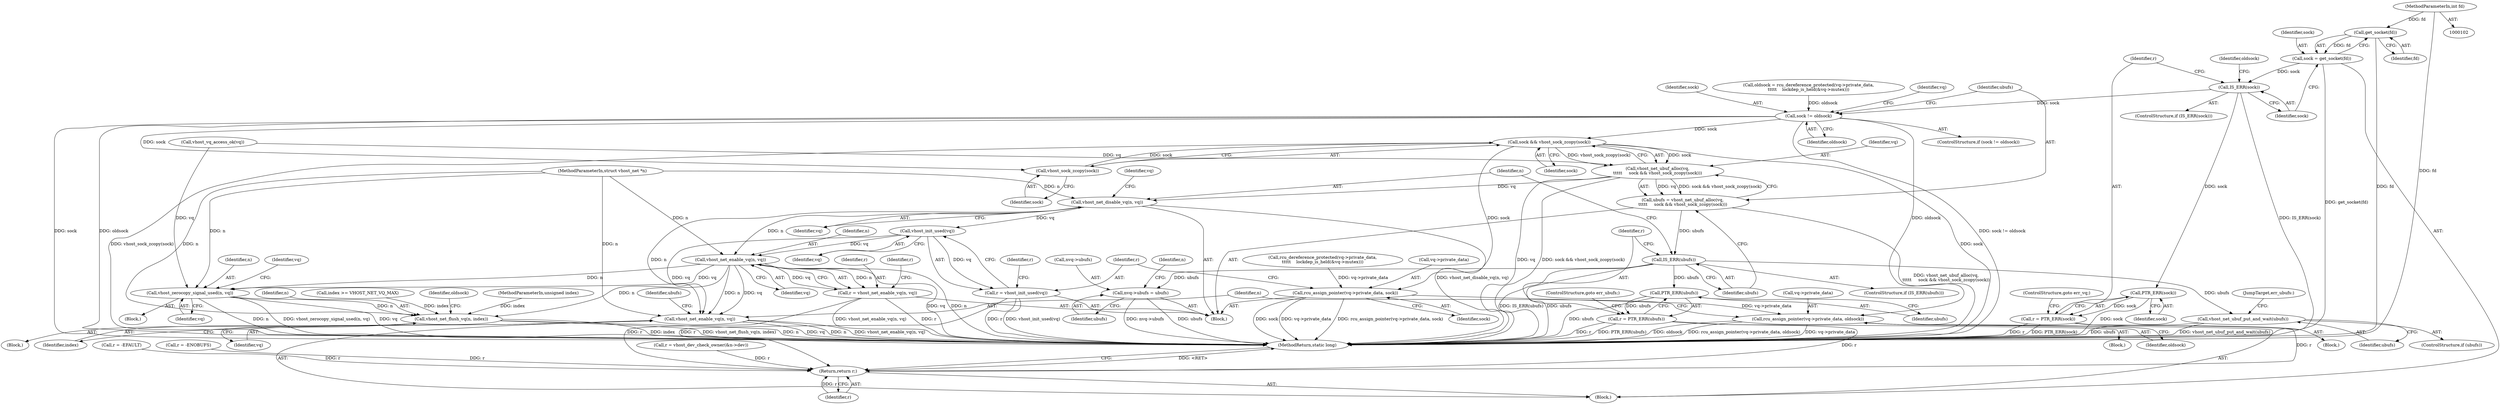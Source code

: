 digraph "0_linux_dd7633ecd553a5e304d349aa6f8eb8a0417098c5@API" {
"1000179" [label="(Call,get_socket(fd))"];
"1000105" [label="(MethodParameterIn,int fd)"];
"1000177" [label="(Call,sock = get_socket(fd))"];
"1000182" [label="(Call,IS_ERR(sock))"];
"1000187" [label="(Call,PTR_ERR(sock))"];
"1000185" [label="(Call,r = PTR_ERR(sock))"];
"1000345" [label="(Return,return r;)"];
"1000202" [label="(Call,sock != oldsock)"];
"1000210" [label="(Call,sock && vhost_sock_zcopy(sock))"];
"1000208" [label="(Call,vhost_net_ubuf_alloc(vq,\n\t\t\t\t\t     sock && vhost_sock_zcopy(sock)))"];
"1000206" [label="(Call,ubufs = vhost_net_ubuf_alloc(vq,\n\t\t\t\t\t     sock && vhost_sock_zcopy(sock)))"];
"1000215" [label="(Call,IS_ERR(ubufs))"];
"1000220" [label="(Call,PTR_ERR(ubufs))"];
"1000218" [label="(Call,r = PTR_ERR(ubufs))"];
"1000251" [label="(Call,nvq->ubufs = ubufs)"];
"1000324" [label="(Call,vhost_net_ubuf_put_and_wait(ubufs))"];
"1000223" [label="(Call,vhost_net_disable_vq(n, vq))"];
"1000233" [label="(Call,vhost_init_used(vq))"];
"1000231" [label="(Call,r = vhost_init_used(vq))"];
"1000240" [label="(Call,vhost_net_enable_vq(n, vq))"];
"1000238" [label="(Call,r = vhost_net_enable_vq(n, vq))"];
"1000286" [label="(Call,vhost_zerocopy_signal_used(n, vq))"];
"1000297" [label="(Call,vhost_net_flush_vq(n, index))"];
"1000319" [label="(Call,vhost_net_enable_vq(n, vq))"];
"1000226" [label="(Call,rcu_assign_pointer(vq->private_data, sock))"];
"1000314" [label="(Call,rcu_assign_pointer(vq->private_data, oldsock))"];
"1000212" [label="(Call,vhost_sock_zcopy(sock))"];
"1000139" [label="(Call,r = -ENOBUFS)"];
"1000105" [label="(MethodParameterIn,int fd)"];
"1000345" [label="(Return,return r;)"];
"1000222" [label="(ControlStructure,goto err_ubufs;)"];
"1000320" [label="(Identifier,n)"];
"1000216" [label="(Identifier,ubufs)"];
"1000242" [label="(Identifier,vq)"];
"1000318" [label="(Identifier,oldsock)"];
"1000315" [label="(Call,vq->private_data)"];
"1000187" [label="(Call,PTR_ERR(sock))"];
"1000287" [label="(Identifier,n)"];
"1000258" [label="(Identifier,n)"];
"1000226" [label="(Call,rcu_assign_pointer(vq->private_data, sock))"];
"1000103" [label="(MethodParameterIn,struct vhost_net *n)"];
"1000225" [label="(Identifier,vq)"];
"1000321" [label="(Identifier,vq)"];
"1000298" [label="(Identifier,n)"];
"1000169" [label="(Call,vhost_vq_access_ok(vq))"];
"1000214" [label="(ControlStructure,if (IS_ERR(ubufs)))"];
"1000223" [label="(Call,vhost_net_disable_vq(n, vq))"];
"1000220" [label="(Call,PTR_ERR(ubufs))"];
"1000323" [label="(Identifier,ubufs)"];
"1000238" [label="(Call,r = vhost_net_enable_vq(n, vq))"];
"1000186" [label="(Identifier,r)"];
"1000206" [label="(Call,ubufs = vhost_net_ubuf_alloc(vq,\n\t\t\t\t\t     sock && vhost_sock_zcopy(sock)))"];
"1000215" [label="(Call,IS_ERR(ubufs))"];
"1000231" [label="(Call,r = vhost_init_used(vq))"];
"1000208" [label="(Call,vhost_net_ubuf_alloc(vq,\n\t\t\t\t\t     sock && vhost_sock_zcopy(sock)))"];
"1000236" [label="(Identifier,r)"];
"1000302" [label="(Identifier,oldsock)"];
"1000251" [label="(Call,nvq->ubufs = ubufs)"];
"1000314" [label="(Call,rcu_assign_pointer(vq->private_data, oldsock))"];
"1000217" [label="(Block,)"];
"1000190" [label="(Call,oldsock = rcu_dereference_protected(vq->private_data,\n\t\t\t\t\t    lockdep_is_held(&vq->mutex)))"];
"1000286" [label="(Call,vhost_zerocopy_signal_used(n, vq))"];
"1000188" [label="(Identifier,sock)"];
"1000213" [label="(Identifier,sock)"];
"1000201" [label="(ControlStructure,if (sock != oldsock))"];
"1000184" [label="(Block,)"];
"1000178" [label="(Identifier,sock)"];
"1000189" [label="(ControlStructure,goto err_vq;)"];
"1000212" [label="(Call,vhost_sock_zcopy(sock))"];
"1000239" [label="(Identifier,r)"];
"1000191" [label="(Identifier,oldsock)"];
"1000230" [label="(Identifier,sock)"];
"1000218" [label="(Call,r = PTR_ERR(ubufs))"];
"1000322" [label="(ControlStructure,if (ubufs))"];
"1000221" [label="(Identifier,ubufs)"];
"1000192" [label="(Call,rcu_dereference_protected(vq->private_data,\n\t\t\t\t\t    lockdep_is_held(&vq->mutex)))"];
"1000124" [label="(Call,r = vhost_dev_check_owner(&n->dev))"];
"1000177" [label="(Call,sock = get_socket(fd))"];
"1000319" [label="(Call,vhost_net_enable_vq(n, vq))"];
"1000346" [label="(Identifier,r)"];
"1000255" [label="(Identifier,ubufs)"];
"1000244" [label="(Identifier,r)"];
"1000241" [label="(Identifier,n)"];
"1000210" [label="(Call,sock && vhost_sock_zcopy(sock))"];
"1000233" [label="(Call,vhost_init_used(vq))"];
"1000219" [label="(Identifier,r)"];
"1000274" [label="(Identifier,vq)"];
"1000207" [label="(Identifier,ubufs)"];
"1000232" [label="(Identifier,r)"];
"1000202" [label="(Call,sock != oldsock)"];
"1000347" [label="(MethodReturn,static long)"];
"1000104" [label="(MethodParameterIn,unsigned index)"];
"1000224" [label="(Identifier,n)"];
"1000172" [label="(Call,r = -EFAULT)"];
"1000182" [label="(Call,IS_ERR(sock))"];
"1000204" [label="(Identifier,oldsock)"];
"1000106" [label="(Block,)"];
"1000183" [label="(Identifier,sock)"];
"1000179" [label="(Call,get_socket(fd))"];
"1000234" [label="(Identifier,vq)"];
"1000203" [label="(Identifier,sock)"];
"1000185" [label="(Call,r = PTR_ERR(sock))"];
"1000180" [label="(Identifier,fd)"];
"1000292" [label="(Identifier,vq)"];
"1000240" [label="(Call,vhost_net_enable_vq(n, vq))"];
"1000325" [label="(Identifier,ubufs)"];
"1000326" [label="(JumpTarget,err_ubufs:)"];
"1000324" [label="(Call,vhost_net_ubuf_put_and_wait(ubufs))"];
"1000297" [label="(Call,vhost_net_flush_vq(n, index))"];
"1000296" [label="(Block,)"];
"1000228" [label="(Identifier,vq)"];
"1000278" [label="(Block,)"];
"1000205" [label="(Block,)"];
"1000252" [label="(Call,nvq->ubufs)"];
"1000211" [label="(Identifier,sock)"];
"1000299" [label="(Identifier,index)"];
"1000227" [label="(Call,vq->private_data)"];
"1000181" [label="(ControlStructure,if (IS_ERR(sock)))"];
"1000288" [label="(Identifier,vq)"];
"1000209" [label="(Identifier,vq)"];
"1000135" [label="(Call,index >= VHOST_NET_VQ_MAX)"];
"1000179" -> "1000177"  [label="AST: "];
"1000179" -> "1000180"  [label="CFG: "];
"1000180" -> "1000179"  [label="AST: "];
"1000177" -> "1000179"  [label="CFG: "];
"1000179" -> "1000347"  [label="DDG: fd"];
"1000179" -> "1000177"  [label="DDG: fd"];
"1000105" -> "1000179"  [label="DDG: fd"];
"1000105" -> "1000102"  [label="AST: "];
"1000105" -> "1000347"  [label="DDG: fd"];
"1000177" -> "1000106"  [label="AST: "];
"1000178" -> "1000177"  [label="AST: "];
"1000183" -> "1000177"  [label="CFG: "];
"1000177" -> "1000347"  [label="DDG: get_socket(fd)"];
"1000177" -> "1000182"  [label="DDG: sock"];
"1000182" -> "1000181"  [label="AST: "];
"1000182" -> "1000183"  [label="CFG: "];
"1000183" -> "1000182"  [label="AST: "];
"1000186" -> "1000182"  [label="CFG: "];
"1000191" -> "1000182"  [label="CFG: "];
"1000182" -> "1000347"  [label="DDG: IS_ERR(sock)"];
"1000182" -> "1000187"  [label="DDG: sock"];
"1000182" -> "1000202"  [label="DDG: sock"];
"1000187" -> "1000185"  [label="AST: "];
"1000187" -> "1000188"  [label="CFG: "];
"1000188" -> "1000187"  [label="AST: "];
"1000185" -> "1000187"  [label="CFG: "];
"1000187" -> "1000347"  [label="DDG: sock"];
"1000187" -> "1000185"  [label="DDG: sock"];
"1000185" -> "1000184"  [label="AST: "];
"1000186" -> "1000185"  [label="AST: "];
"1000189" -> "1000185"  [label="CFG: "];
"1000185" -> "1000347"  [label="DDG: r"];
"1000185" -> "1000347"  [label="DDG: PTR_ERR(sock)"];
"1000185" -> "1000345"  [label="DDG: r"];
"1000345" -> "1000106"  [label="AST: "];
"1000345" -> "1000346"  [label="CFG: "];
"1000346" -> "1000345"  [label="AST: "];
"1000347" -> "1000345"  [label="CFG: "];
"1000345" -> "1000347"  [label="DDG: <RET>"];
"1000346" -> "1000345"  [label="DDG: r"];
"1000124" -> "1000345"  [label="DDG: r"];
"1000238" -> "1000345"  [label="DDG: r"];
"1000218" -> "1000345"  [label="DDG: r"];
"1000139" -> "1000345"  [label="DDG: r"];
"1000231" -> "1000345"  [label="DDG: r"];
"1000172" -> "1000345"  [label="DDG: r"];
"1000202" -> "1000201"  [label="AST: "];
"1000202" -> "1000204"  [label="CFG: "];
"1000203" -> "1000202"  [label="AST: "];
"1000204" -> "1000202"  [label="AST: "];
"1000207" -> "1000202"  [label="CFG: "];
"1000274" -> "1000202"  [label="CFG: "];
"1000202" -> "1000347"  [label="DDG: sock"];
"1000202" -> "1000347"  [label="DDG: sock != oldsock"];
"1000202" -> "1000347"  [label="DDG: oldsock"];
"1000190" -> "1000202"  [label="DDG: oldsock"];
"1000202" -> "1000210"  [label="DDG: sock"];
"1000202" -> "1000212"  [label="DDG: sock"];
"1000202" -> "1000314"  [label="DDG: oldsock"];
"1000210" -> "1000208"  [label="AST: "];
"1000210" -> "1000211"  [label="CFG: "];
"1000210" -> "1000212"  [label="CFG: "];
"1000211" -> "1000210"  [label="AST: "];
"1000212" -> "1000210"  [label="AST: "];
"1000208" -> "1000210"  [label="CFG: "];
"1000210" -> "1000347"  [label="DDG: vhost_sock_zcopy(sock)"];
"1000210" -> "1000347"  [label="DDG: sock"];
"1000210" -> "1000208"  [label="DDG: sock"];
"1000210" -> "1000208"  [label="DDG: vhost_sock_zcopy(sock)"];
"1000212" -> "1000210"  [label="DDG: sock"];
"1000210" -> "1000226"  [label="DDG: sock"];
"1000208" -> "1000206"  [label="AST: "];
"1000209" -> "1000208"  [label="AST: "];
"1000206" -> "1000208"  [label="CFG: "];
"1000208" -> "1000347"  [label="DDG: vq"];
"1000208" -> "1000347"  [label="DDG: sock && vhost_sock_zcopy(sock)"];
"1000208" -> "1000206"  [label="DDG: vq"];
"1000208" -> "1000206"  [label="DDG: sock && vhost_sock_zcopy(sock)"];
"1000169" -> "1000208"  [label="DDG: vq"];
"1000208" -> "1000223"  [label="DDG: vq"];
"1000206" -> "1000205"  [label="AST: "];
"1000207" -> "1000206"  [label="AST: "];
"1000216" -> "1000206"  [label="CFG: "];
"1000206" -> "1000347"  [label="DDG: vhost_net_ubuf_alloc(vq,\n\t\t\t\t\t     sock && vhost_sock_zcopy(sock))"];
"1000206" -> "1000215"  [label="DDG: ubufs"];
"1000215" -> "1000214"  [label="AST: "];
"1000215" -> "1000216"  [label="CFG: "];
"1000216" -> "1000215"  [label="AST: "];
"1000219" -> "1000215"  [label="CFG: "];
"1000224" -> "1000215"  [label="CFG: "];
"1000215" -> "1000347"  [label="DDG: ubufs"];
"1000215" -> "1000347"  [label="DDG: IS_ERR(ubufs)"];
"1000215" -> "1000220"  [label="DDG: ubufs"];
"1000215" -> "1000251"  [label="DDG: ubufs"];
"1000215" -> "1000324"  [label="DDG: ubufs"];
"1000220" -> "1000218"  [label="AST: "];
"1000220" -> "1000221"  [label="CFG: "];
"1000221" -> "1000220"  [label="AST: "];
"1000218" -> "1000220"  [label="CFG: "];
"1000220" -> "1000347"  [label="DDG: ubufs"];
"1000220" -> "1000218"  [label="DDG: ubufs"];
"1000218" -> "1000217"  [label="AST: "];
"1000219" -> "1000218"  [label="AST: "];
"1000222" -> "1000218"  [label="CFG: "];
"1000218" -> "1000347"  [label="DDG: r"];
"1000218" -> "1000347"  [label="DDG: PTR_ERR(ubufs)"];
"1000251" -> "1000205"  [label="AST: "];
"1000251" -> "1000255"  [label="CFG: "];
"1000252" -> "1000251"  [label="AST: "];
"1000255" -> "1000251"  [label="AST: "];
"1000258" -> "1000251"  [label="CFG: "];
"1000251" -> "1000347"  [label="DDG: ubufs"];
"1000251" -> "1000347"  [label="DDG: nvq->ubufs"];
"1000324" -> "1000322"  [label="AST: "];
"1000324" -> "1000325"  [label="CFG: "];
"1000325" -> "1000324"  [label="AST: "];
"1000326" -> "1000324"  [label="CFG: "];
"1000324" -> "1000347"  [label="DDG: vhost_net_ubuf_put_and_wait(ubufs)"];
"1000324" -> "1000347"  [label="DDG: ubufs"];
"1000223" -> "1000205"  [label="AST: "];
"1000223" -> "1000225"  [label="CFG: "];
"1000224" -> "1000223"  [label="AST: "];
"1000225" -> "1000223"  [label="AST: "];
"1000228" -> "1000223"  [label="CFG: "];
"1000223" -> "1000347"  [label="DDG: vhost_net_disable_vq(n, vq)"];
"1000103" -> "1000223"  [label="DDG: n"];
"1000223" -> "1000233"  [label="DDG: vq"];
"1000223" -> "1000240"  [label="DDG: n"];
"1000223" -> "1000319"  [label="DDG: n"];
"1000233" -> "1000231"  [label="AST: "];
"1000233" -> "1000234"  [label="CFG: "];
"1000234" -> "1000233"  [label="AST: "];
"1000231" -> "1000233"  [label="CFG: "];
"1000233" -> "1000231"  [label="DDG: vq"];
"1000233" -> "1000240"  [label="DDG: vq"];
"1000233" -> "1000319"  [label="DDG: vq"];
"1000231" -> "1000205"  [label="AST: "];
"1000232" -> "1000231"  [label="AST: "];
"1000236" -> "1000231"  [label="CFG: "];
"1000231" -> "1000347"  [label="DDG: vhost_init_used(vq)"];
"1000231" -> "1000347"  [label="DDG: r"];
"1000240" -> "1000238"  [label="AST: "];
"1000240" -> "1000242"  [label="CFG: "];
"1000241" -> "1000240"  [label="AST: "];
"1000242" -> "1000240"  [label="AST: "];
"1000238" -> "1000240"  [label="CFG: "];
"1000240" -> "1000347"  [label="DDG: vq"];
"1000240" -> "1000347"  [label="DDG: n"];
"1000240" -> "1000238"  [label="DDG: n"];
"1000240" -> "1000238"  [label="DDG: vq"];
"1000103" -> "1000240"  [label="DDG: n"];
"1000240" -> "1000286"  [label="DDG: n"];
"1000240" -> "1000286"  [label="DDG: vq"];
"1000240" -> "1000297"  [label="DDG: n"];
"1000240" -> "1000319"  [label="DDG: n"];
"1000240" -> "1000319"  [label="DDG: vq"];
"1000238" -> "1000205"  [label="AST: "];
"1000239" -> "1000238"  [label="AST: "];
"1000244" -> "1000238"  [label="CFG: "];
"1000238" -> "1000347"  [label="DDG: r"];
"1000238" -> "1000347"  [label="DDG: vhost_net_enable_vq(n, vq)"];
"1000286" -> "1000278"  [label="AST: "];
"1000286" -> "1000288"  [label="CFG: "];
"1000287" -> "1000286"  [label="AST: "];
"1000288" -> "1000286"  [label="AST: "];
"1000292" -> "1000286"  [label="CFG: "];
"1000286" -> "1000347"  [label="DDG: vhost_zerocopy_signal_used(n, vq)"];
"1000286" -> "1000347"  [label="DDG: n"];
"1000286" -> "1000347"  [label="DDG: vq"];
"1000103" -> "1000286"  [label="DDG: n"];
"1000169" -> "1000286"  [label="DDG: vq"];
"1000286" -> "1000297"  [label="DDG: n"];
"1000297" -> "1000296"  [label="AST: "];
"1000297" -> "1000299"  [label="CFG: "];
"1000298" -> "1000297"  [label="AST: "];
"1000299" -> "1000297"  [label="AST: "];
"1000302" -> "1000297"  [label="CFG: "];
"1000297" -> "1000347"  [label="DDG: n"];
"1000297" -> "1000347"  [label="DDG: index"];
"1000297" -> "1000347"  [label="DDG: vhost_net_flush_vq(n, index)"];
"1000103" -> "1000297"  [label="DDG: n"];
"1000135" -> "1000297"  [label="DDG: index"];
"1000104" -> "1000297"  [label="DDG: index"];
"1000319" -> "1000106"  [label="AST: "];
"1000319" -> "1000321"  [label="CFG: "];
"1000320" -> "1000319"  [label="AST: "];
"1000321" -> "1000319"  [label="AST: "];
"1000323" -> "1000319"  [label="CFG: "];
"1000319" -> "1000347"  [label="DDG: vhost_net_enable_vq(n, vq)"];
"1000319" -> "1000347"  [label="DDG: vq"];
"1000319" -> "1000347"  [label="DDG: n"];
"1000103" -> "1000319"  [label="DDG: n"];
"1000226" -> "1000205"  [label="AST: "];
"1000226" -> "1000230"  [label="CFG: "];
"1000227" -> "1000226"  [label="AST: "];
"1000230" -> "1000226"  [label="AST: "];
"1000232" -> "1000226"  [label="CFG: "];
"1000226" -> "1000347"  [label="DDG: vq->private_data"];
"1000226" -> "1000347"  [label="DDG: rcu_assign_pointer(vq->private_data, sock)"];
"1000226" -> "1000347"  [label="DDG: sock"];
"1000192" -> "1000226"  [label="DDG: vq->private_data"];
"1000226" -> "1000314"  [label="DDG: vq->private_data"];
"1000314" -> "1000106"  [label="AST: "];
"1000314" -> "1000318"  [label="CFG: "];
"1000315" -> "1000314"  [label="AST: "];
"1000318" -> "1000314"  [label="AST: "];
"1000320" -> "1000314"  [label="CFG: "];
"1000314" -> "1000347"  [label="DDG: vq->private_data"];
"1000314" -> "1000347"  [label="DDG: oldsock"];
"1000314" -> "1000347"  [label="DDG: rcu_assign_pointer(vq->private_data, oldsock)"];
"1000212" -> "1000213"  [label="CFG: "];
"1000213" -> "1000212"  [label="AST: "];
}
